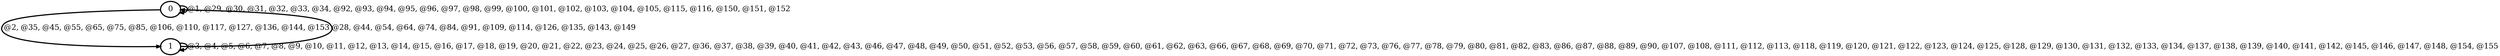 digraph G {
        node [style=rounded, penwidth=3, fontsize=20, shape=oval];
        "0" -> "0" [label="@1, @29, @30, @31, @32, @33, @34, @92, @93, @94, @95, @96, @97, @98, @99, @100, @101, @102, @103, @104, @105, @115, @116, @150, @151, @152", color=black,arrowsize=1,style=bold,penwidth=3,fontsize=20];
"0" -> "1" [label="@2, @35, @45, @55, @65, @75, @85, @106, @110, @117, @127, @136, @144, @153", color=black,arrowsize=1,style=bold,penwidth=3,fontsize=20];
"1" -> "1" [label="@3, @4, @5, @6, @7, @8, @9, @10, @11, @12, @13, @14, @15, @16, @17, @18, @19, @20, @21, @22, @23, @24, @25, @26, @27, @36, @37, @38, @39, @40, @41, @42, @43, @46, @47, @48, @49, @50, @51, @52, @53, @56, @57, @58, @59, @60, @61, @62, @63, @66, @67, @68, @69, @70, @71, @72, @73, @76, @77, @78, @79, @80, @81, @82, @83, @86, @87, @88, @89, @90, @107, @108, @111, @112, @113, @118, @119, @120, @121, @122, @123, @124, @125, @128, @129, @130, @131, @132, @133, @134, @137, @138, @139, @140, @141, @142, @145, @146, @147, @148, @154, @155", color=black,arrowsize=1,style=bold,penwidth=3,fontsize=20];
"1" -> "0" [label="@28, @44, @54, @64, @74, @84, @91, @109, @114, @126, @135, @143, @149", color=black,arrowsize=1,style=bold,penwidth=3,fontsize=20];
}
